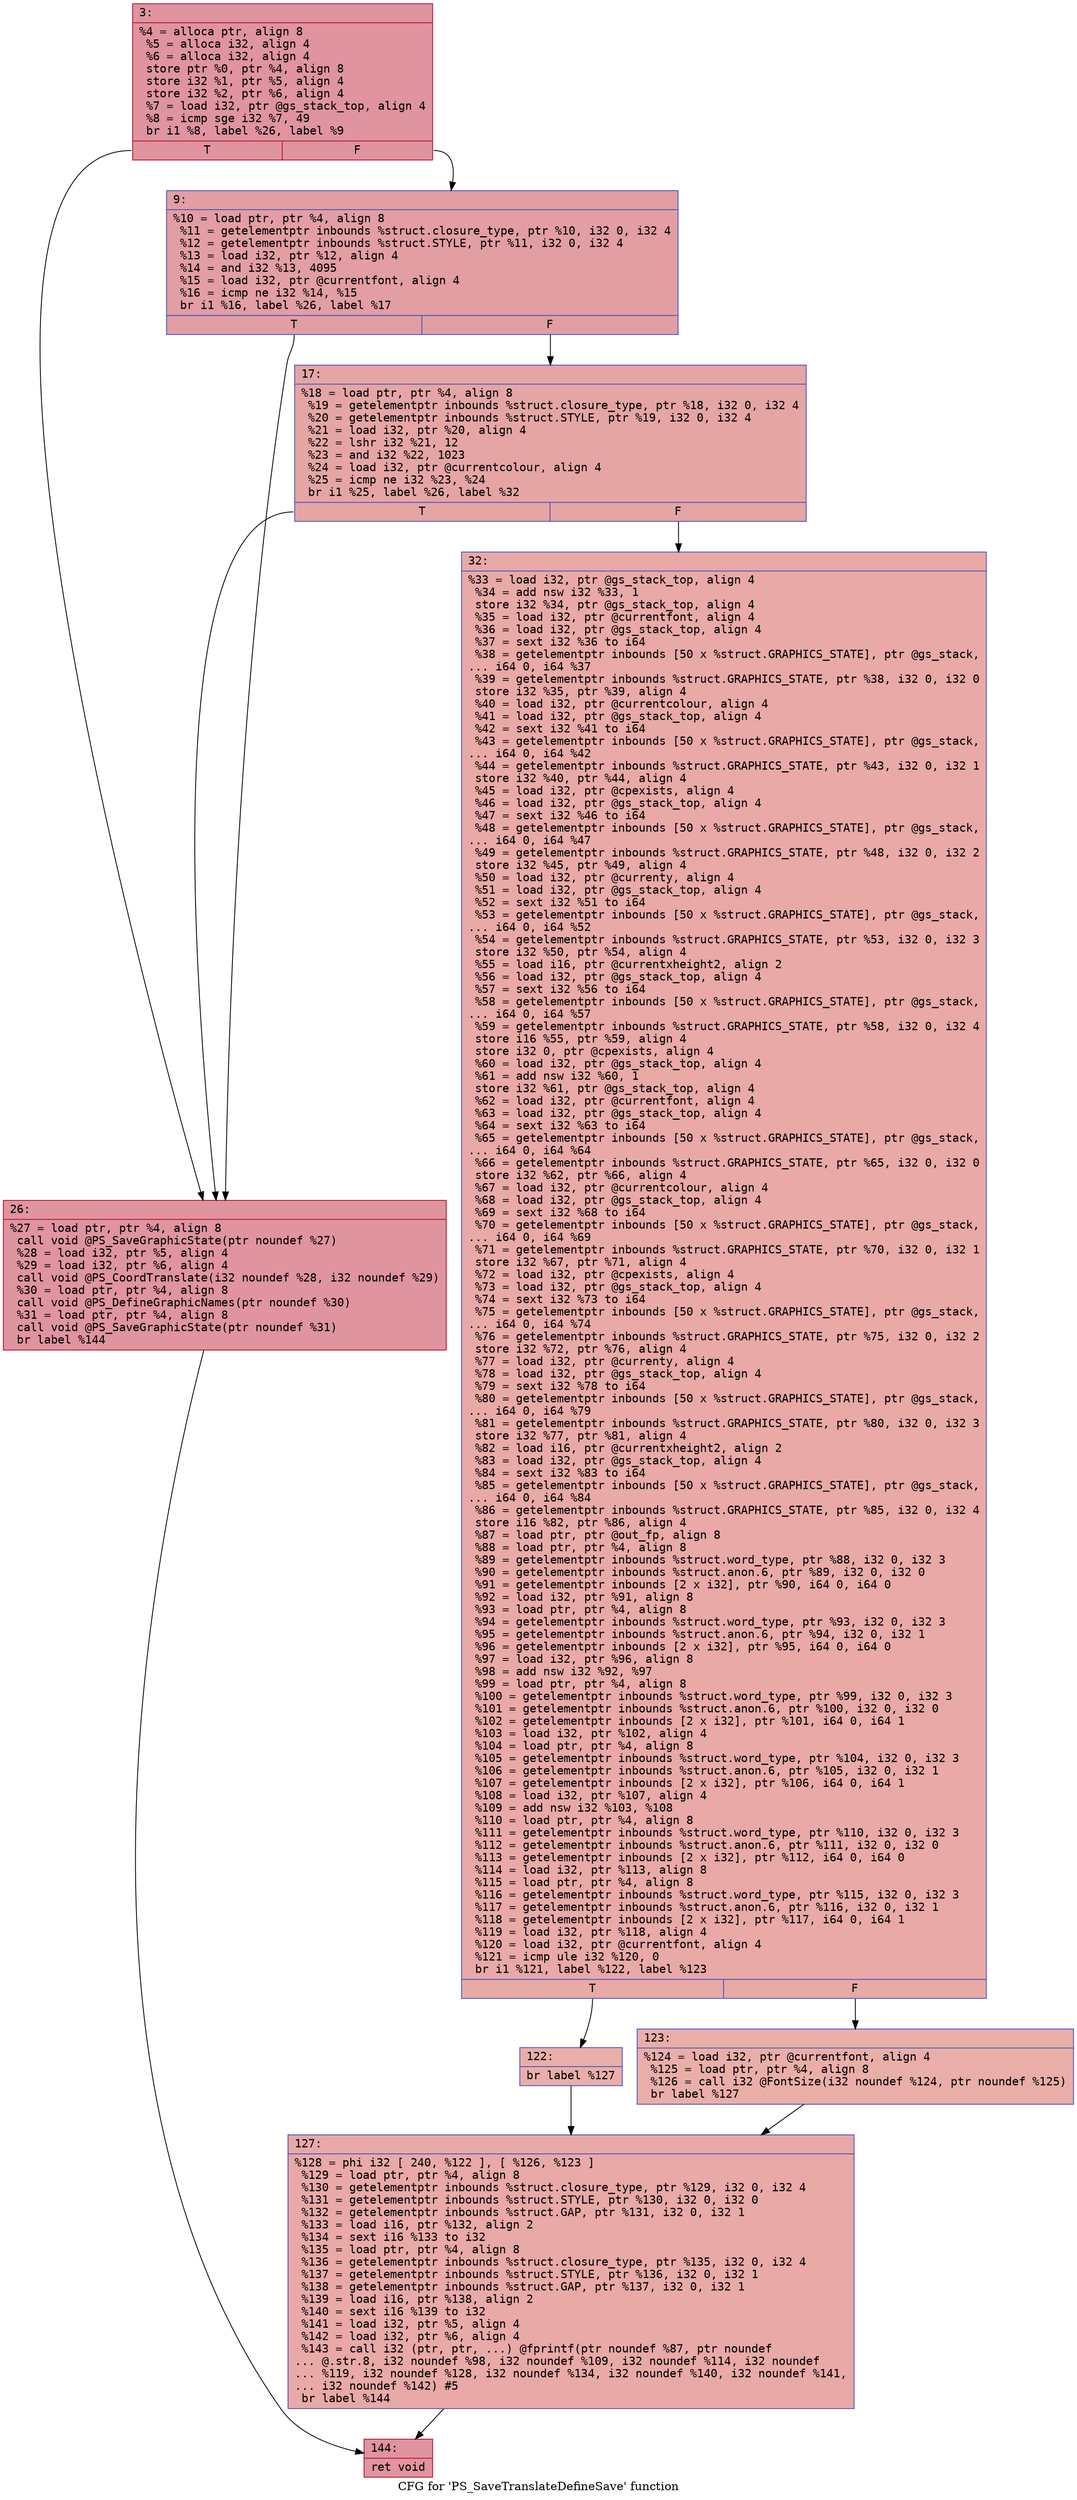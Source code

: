 digraph "CFG for 'PS_SaveTranslateDefineSave' function" {
	label="CFG for 'PS_SaveTranslateDefineSave' function";

	Node0x6000021937f0 [shape=record,color="#b70d28ff", style=filled, fillcolor="#b70d2870" fontname="Courier",label="{3:\l|  %4 = alloca ptr, align 8\l  %5 = alloca i32, align 4\l  %6 = alloca i32, align 4\l  store ptr %0, ptr %4, align 8\l  store i32 %1, ptr %5, align 4\l  store i32 %2, ptr %6, align 4\l  %7 = load i32, ptr @gs_stack_top, align 4\l  %8 = icmp sge i32 %7, 49\l  br i1 %8, label %26, label %9\l|{<s0>T|<s1>F}}"];
	Node0x6000021937f0:s0 -> Node0x6000021938e0[tooltip="3 -> 26\nProbability 50.00%" ];
	Node0x6000021937f0:s1 -> Node0x600002193840[tooltip="3 -> 9\nProbability 50.00%" ];
	Node0x600002193840 [shape=record,color="#3d50c3ff", style=filled, fillcolor="#be242e70" fontname="Courier",label="{9:\l|  %10 = load ptr, ptr %4, align 8\l  %11 = getelementptr inbounds %struct.closure_type, ptr %10, i32 0, i32 4\l  %12 = getelementptr inbounds %struct.STYLE, ptr %11, i32 0, i32 4\l  %13 = load i32, ptr %12, align 4\l  %14 = and i32 %13, 4095\l  %15 = load i32, ptr @currentfont, align 4\l  %16 = icmp ne i32 %14, %15\l  br i1 %16, label %26, label %17\l|{<s0>T|<s1>F}}"];
	Node0x600002193840:s0 -> Node0x6000021938e0[tooltip="9 -> 26\nProbability 50.00%" ];
	Node0x600002193840:s1 -> Node0x600002193890[tooltip="9 -> 17\nProbability 50.00%" ];
	Node0x600002193890 [shape=record,color="#3d50c3ff", style=filled, fillcolor="#c5333470" fontname="Courier",label="{17:\l|  %18 = load ptr, ptr %4, align 8\l  %19 = getelementptr inbounds %struct.closure_type, ptr %18, i32 0, i32 4\l  %20 = getelementptr inbounds %struct.STYLE, ptr %19, i32 0, i32 4\l  %21 = load i32, ptr %20, align 4\l  %22 = lshr i32 %21, 12\l  %23 = and i32 %22, 1023\l  %24 = load i32, ptr @currentcolour, align 4\l  %25 = icmp ne i32 %23, %24\l  br i1 %25, label %26, label %32\l|{<s0>T|<s1>F}}"];
	Node0x600002193890:s0 -> Node0x6000021938e0[tooltip="17 -> 26\nProbability 50.00%" ];
	Node0x600002193890:s1 -> Node0x600002193930[tooltip="17 -> 32\nProbability 50.00%" ];
	Node0x6000021938e0 [shape=record,color="#b70d28ff", style=filled, fillcolor="#b70d2870" fontname="Courier",label="{26:\l|  %27 = load ptr, ptr %4, align 8\l  call void @PS_SaveGraphicState(ptr noundef %27)\l  %28 = load i32, ptr %5, align 4\l  %29 = load i32, ptr %6, align 4\l  call void @PS_CoordTranslate(i32 noundef %28, i32 noundef %29)\l  %30 = load ptr, ptr %4, align 8\l  call void @PS_DefineGraphicNames(ptr noundef %30)\l  %31 = load ptr, ptr %4, align 8\l  call void @PS_SaveGraphicState(ptr noundef %31)\l  br label %144\l}"];
	Node0x6000021938e0 -> Node0x600002193a70[tooltip="26 -> 144\nProbability 100.00%" ];
	Node0x600002193930 [shape=record,color="#3d50c3ff", style=filled, fillcolor="#ca3b3770" fontname="Courier",label="{32:\l|  %33 = load i32, ptr @gs_stack_top, align 4\l  %34 = add nsw i32 %33, 1\l  store i32 %34, ptr @gs_stack_top, align 4\l  %35 = load i32, ptr @currentfont, align 4\l  %36 = load i32, ptr @gs_stack_top, align 4\l  %37 = sext i32 %36 to i64\l  %38 = getelementptr inbounds [50 x %struct.GRAPHICS_STATE], ptr @gs_stack,\l... i64 0, i64 %37\l  %39 = getelementptr inbounds %struct.GRAPHICS_STATE, ptr %38, i32 0, i32 0\l  store i32 %35, ptr %39, align 4\l  %40 = load i32, ptr @currentcolour, align 4\l  %41 = load i32, ptr @gs_stack_top, align 4\l  %42 = sext i32 %41 to i64\l  %43 = getelementptr inbounds [50 x %struct.GRAPHICS_STATE], ptr @gs_stack,\l... i64 0, i64 %42\l  %44 = getelementptr inbounds %struct.GRAPHICS_STATE, ptr %43, i32 0, i32 1\l  store i32 %40, ptr %44, align 4\l  %45 = load i32, ptr @cpexists, align 4\l  %46 = load i32, ptr @gs_stack_top, align 4\l  %47 = sext i32 %46 to i64\l  %48 = getelementptr inbounds [50 x %struct.GRAPHICS_STATE], ptr @gs_stack,\l... i64 0, i64 %47\l  %49 = getelementptr inbounds %struct.GRAPHICS_STATE, ptr %48, i32 0, i32 2\l  store i32 %45, ptr %49, align 4\l  %50 = load i32, ptr @currenty, align 4\l  %51 = load i32, ptr @gs_stack_top, align 4\l  %52 = sext i32 %51 to i64\l  %53 = getelementptr inbounds [50 x %struct.GRAPHICS_STATE], ptr @gs_stack,\l... i64 0, i64 %52\l  %54 = getelementptr inbounds %struct.GRAPHICS_STATE, ptr %53, i32 0, i32 3\l  store i32 %50, ptr %54, align 4\l  %55 = load i16, ptr @currentxheight2, align 2\l  %56 = load i32, ptr @gs_stack_top, align 4\l  %57 = sext i32 %56 to i64\l  %58 = getelementptr inbounds [50 x %struct.GRAPHICS_STATE], ptr @gs_stack,\l... i64 0, i64 %57\l  %59 = getelementptr inbounds %struct.GRAPHICS_STATE, ptr %58, i32 0, i32 4\l  store i16 %55, ptr %59, align 4\l  store i32 0, ptr @cpexists, align 4\l  %60 = load i32, ptr @gs_stack_top, align 4\l  %61 = add nsw i32 %60, 1\l  store i32 %61, ptr @gs_stack_top, align 4\l  %62 = load i32, ptr @currentfont, align 4\l  %63 = load i32, ptr @gs_stack_top, align 4\l  %64 = sext i32 %63 to i64\l  %65 = getelementptr inbounds [50 x %struct.GRAPHICS_STATE], ptr @gs_stack,\l... i64 0, i64 %64\l  %66 = getelementptr inbounds %struct.GRAPHICS_STATE, ptr %65, i32 0, i32 0\l  store i32 %62, ptr %66, align 4\l  %67 = load i32, ptr @currentcolour, align 4\l  %68 = load i32, ptr @gs_stack_top, align 4\l  %69 = sext i32 %68 to i64\l  %70 = getelementptr inbounds [50 x %struct.GRAPHICS_STATE], ptr @gs_stack,\l... i64 0, i64 %69\l  %71 = getelementptr inbounds %struct.GRAPHICS_STATE, ptr %70, i32 0, i32 1\l  store i32 %67, ptr %71, align 4\l  %72 = load i32, ptr @cpexists, align 4\l  %73 = load i32, ptr @gs_stack_top, align 4\l  %74 = sext i32 %73 to i64\l  %75 = getelementptr inbounds [50 x %struct.GRAPHICS_STATE], ptr @gs_stack,\l... i64 0, i64 %74\l  %76 = getelementptr inbounds %struct.GRAPHICS_STATE, ptr %75, i32 0, i32 2\l  store i32 %72, ptr %76, align 4\l  %77 = load i32, ptr @currenty, align 4\l  %78 = load i32, ptr @gs_stack_top, align 4\l  %79 = sext i32 %78 to i64\l  %80 = getelementptr inbounds [50 x %struct.GRAPHICS_STATE], ptr @gs_stack,\l... i64 0, i64 %79\l  %81 = getelementptr inbounds %struct.GRAPHICS_STATE, ptr %80, i32 0, i32 3\l  store i32 %77, ptr %81, align 4\l  %82 = load i16, ptr @currentxheight2, align 2\l  %83 = load i32, ptr @gs_stack_top, align 4\l  %84 = sext i32 %83 to i64\l  %85 = getelementptr inbounds [50 x %struct.GRAPHICS_STATE], ptr @gs_stack,\l... i64 0, i64 %84\l  %86 = getelementptr inbounds %struct.GRAPHICS_STATE, ptr %85, i32 0, i32 4\l  store i16 %82, ptr %86, align 4\l  %87 = load ptr, ptr @out_fp, align 8\l  %88 = load ptr, ptr %4, align 8\l  %89 = getelementptr inbounds %struct.word_type, ptr %88, i32 0, i32 3\l  %90 = getelementptr inbounds %struct.anon.6, ptr %89, i32 0, i32 0\l  %91 = getelementptr inbounds [2 x i32], ptr %90, i64 0, i64 0\l  %92 = load i32, ptr %91, align 8\l  %93 = load ptr, ptr %4, align 8\l  %94 = getelementptr inbounds %struct.word_type, ptr %93, i32 0, i32 3\l  %95 = getelementptr inbounds %struct.anon.6, ptr %94, i32 0, i32 1\l  %96 = getelementptr inbounds [2 x i32], ptr %95, i64 0, i64 0\l  %97 = load i32, ptr %96, align 8\l  %98 = add nsw i32 %92, %97\l  %99 = load ptr, ptr %4, align 8\l  %100 = getelementptr inbounds %struct.word_type, ptr %99, i32 0, i32 3\l  %101 = getelementptr inbounds %struct.anon.6, ptr %100, i32 0, i32 0\l  %102 = getelementptr inbounds [2 x i32], ptr %101, i64 0, i64 1\l  %103 = load i32, ptr %102, align 4\l  %104 = load ptr, ptr %4, align 8\l  %105 = getelementptr inbounds %struct.word_type, ptr %104, i32 0, i32 3\l  %106 = getelementptr inbounds %struct.anon.6, ptr %105, i32 0, i32 1\l  %107 = getelementptr inbounds [2 x i32], ptr %106, i64 0, i64 1\l  %108 = load i32, ptr %107, align 4\l  %109 = add nsw i32 %103, %108\l  %110 = load ptr, ptr %4, align 8\l  %111 = getelementptr inbounds %struct.word_type, ptr %110, i32 0, i32 3\l  %112 = getelementptr inbounds %struct.anon.6, ptr %111, i32 0, i32 0\l  %113 = getelementptr inbounds [2 x i32], ptr %112, i64 0, i64 0\l  %114 = load i32, ptr %113, align 8\l  %115 = load ptr, ptr %4, align 8\l  %116 = getelementptr inbounds %struct.word_type, ptr %115, i32 0, i32 3\l  %117 = getelementptr inbounds %struct.anon.6, ptr %116, i32 0, i32 1\l  %118 = getelementptr inbounds [2 x i32], ptr %117, i64 0, i64 1\l  %119 = load i32, ptr %118, align 4\l  %120 = load i32, ptr @currentfont, align 4\l  %121 = icmp ule i32 %120, 0\l  br i1 %121, label %122, label %123\l|{<s0>T|<s1>F}}"];
	Node0x600002193930:s0 -> Node0x600002193980[tooltip="32 -> 122\nProbability 50.00%" ];
	Node0x600002193930:s1 -> Node0x6000021939d0[tooltip="32 -> 123\nProbability 50.00%" ];
	Node0x600002193980 [shape=record,color="#3d50c3ff", style=filled, fillcolor="#d0473d70" fontname="Courier",label="{122:\l|  br label %127\l}"];
	Node0x600002193980 -> Node0x600002193a20[tooltip="122 -> 127\nProbability 100.00%" ];
	Node0x6000021939d0 [shape=record,color="#3d50c3ff", style=filled, fillcolor="#d0473d70" fontname="Courier",label="{123:\l|  %124 = load i32, ptr @currentfont, align 4\l  %125 = load ptr, ptr %4, align 8\l  %126 = call i32 @FontSize(i32 noundef %124, ptr noundef %125)\l  br label %127\l}"];
	Node0x6000021939d0 -> Node0x600002193a20[tooltip="123 -> 127\nProbability 100.00%" ];
	Node0x600002193a20 [shape=record,color="#3d50c3ff", style=filled, fillcolor="#ca3b3770" fontname="Courier",label="{127:\l|  %128 = phi i32 [ 240, %122 ], [ %126, %123 ]\l  %129 = load ptr, ptr %4, align 8\l  %130 = getelementptr inbounds %struct.closure_type, ptr %129, i32 0, i32 4\l  %131 = getelementptr inbounds %struct.STYLE, ptr %130, i32 0, i32 0\l  %132 = getelementptr inbounds %struct.GAP, ptr %131, i32 0, i32 1\l  %133 = load i16, ptr %132, align 2\l  %134 = sext i16 %133 to i32\l  %135 = load ptr, ptr %4, align 8\l  %136 = getelementptr inbounds %struct.closure_type, ptr %135, i32 0, i32 4\l  %137 = getelementptr inbounds %struct.STYLE, ptr %136, i32 0, i32 1\l  %138 = getelementptr inbounds %struct.GAP, ptr %137, i32 0, i32 1\l  %139 = load i16, ptr %138, align 2\l  %140 = sext i16 %139 to i32\l  %141 = load i32, ptr %5, align 4\l  %142 = load i32, ptr %6, align 4\l  %143 = call i32 (ptr, ptr, ...) @fprintf(ptr noundef %87, ptr noundef\l... @.str.8, i32 noundef %98, i32 noundef %109, i32 noundef %114, i32 noundef\l... %119, i32 noundef %128, i32 noundef %134, i32 noundef %140, i32 noundef %141,\l... i32 noundef %142) #5\l  br label %144\l}"];
	Node0x600002193a20 -> Node0x600002193a70[tooltip="127 -> 144\nProbability 100.00%" ];
	Node0x600002193a70 [shape=record,color="#b70d28ff", style=filled, fillcolor="#b70d2870" fontname="Courier",label="{144:\l|  ret void\l}"];
}
